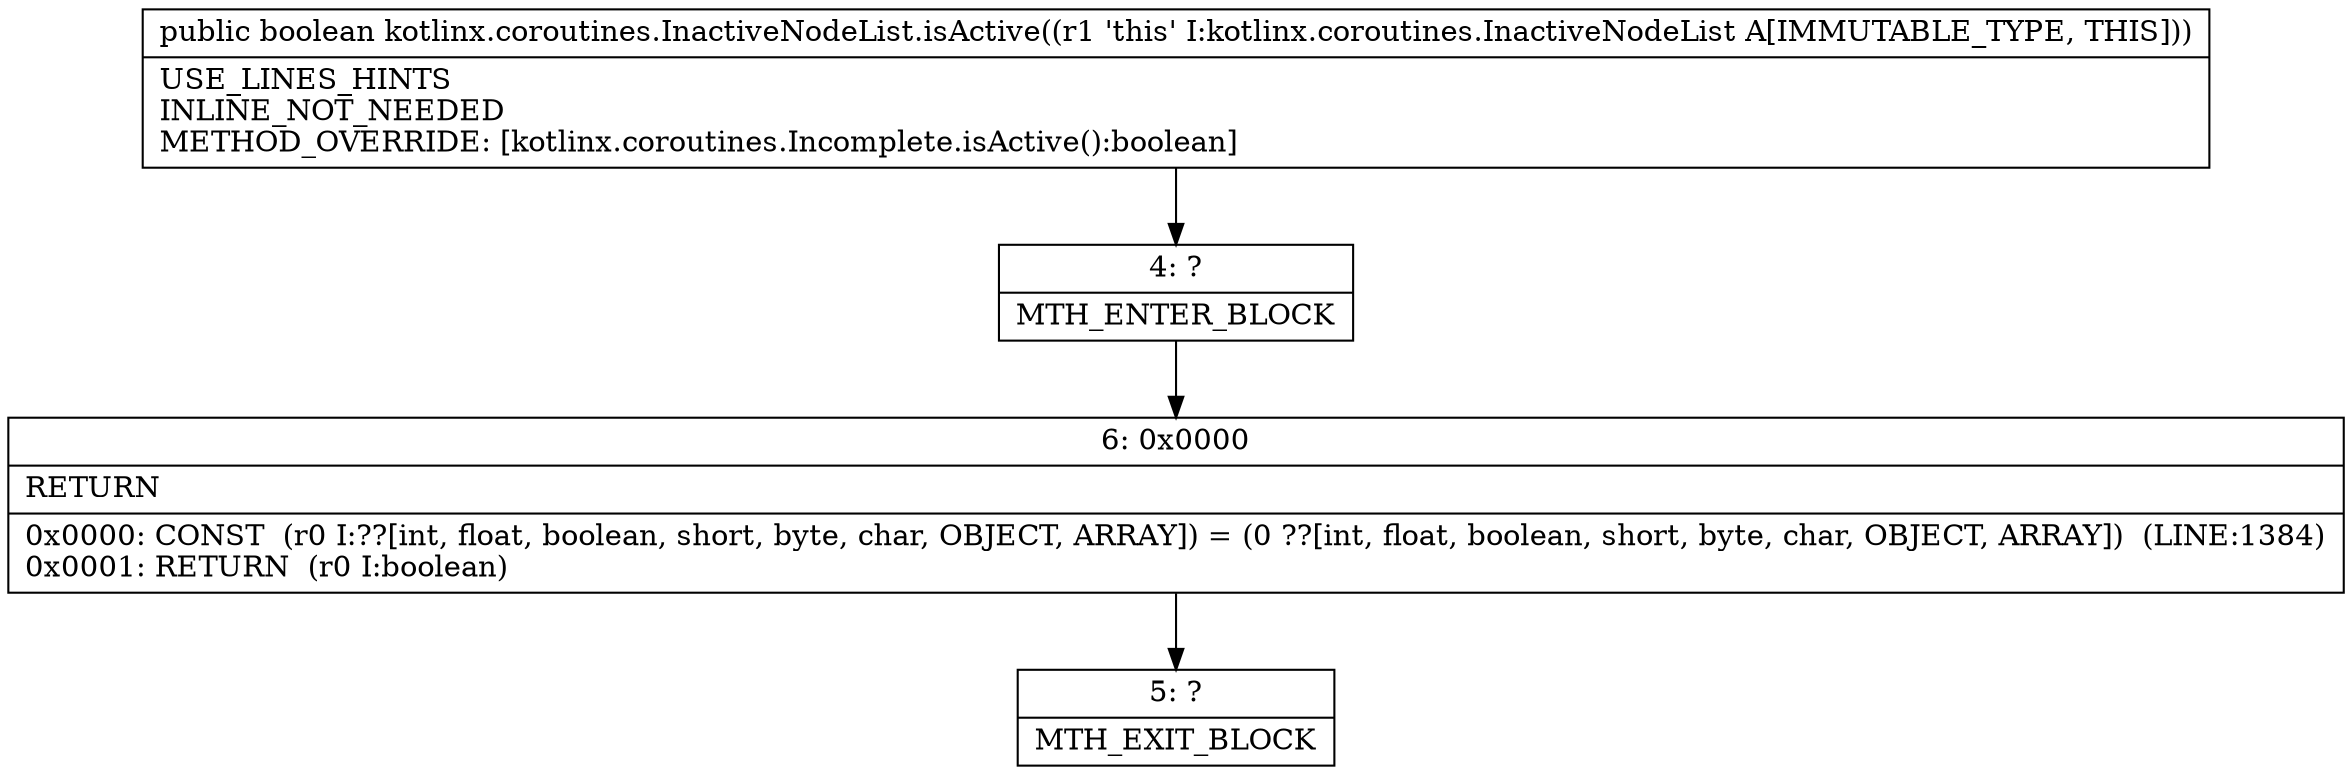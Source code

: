 digraph "CFG forkotlinx.coroutines.InactiveNodeList.isActive()Z" {
Node_4 [shape=record,label="{4\:\ ?|MTH_ENTER_BLOCK\l}"];
Node_6 [shape=record,label="{6\:\ 0x0000|RETURN\l|0x0000: CONST  (r0 I:??[int, float, boolean, short, byte, char, OBJECT, ARRAY]) = (0 ??[int, float, boolean, short, byte, char, OBJECT, ARRAY])  (LINE:1384)\l0x0001: RETURN  (r0 I:boolean) \l}"];
Node_5 [shape=record,label="{5\:\ ?|MTH_EXIT_BLOCK\l}"];
MethodNode[shape=record,label="{public boolean kotlinx.coroutines.InactiveNodeList.isActive((r1 'this' I:kotlinx.coroutines.InactiveNodeList A[IMMUTABLE_TYPE, THIS]))  | USE_LINES_HINTS\lINLINE_NOT_NEEDED\lMETHOD_OVERRIDE: [kotlinx.coroutines.Incomplete.isActive():boolean]\l}"];
MethodNode -> Node_4;Node_4 -> Node_6;
Node_6 -> Node_5;
}

